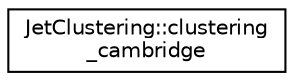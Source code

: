 digraph "Graphical Class Hierarchy"
{
 // LATEX_PDF_SIZE
  edge [fontname="Helvetica",fontsize="10",labelfontname="Helvetica",labelfontsize="10"];
  node [fontname="Helvetica",fontsize="10",shape=record];
  rankdir="LR";
  Node0 [label="JetClustering::clustering\l_cambridge",height=0.2,width=0.4,color="black", fillcolor="white", style="filled",URL="$struct_jet_clustering_1_1clustering__cambridge.html",tooltip="Jet Clustering interface for Cambridge."];
}
